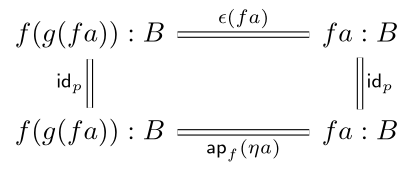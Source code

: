 <?xml version="1.0"?>
<!DOCTYPE ipe SYSTEM "ipe.dtd">
<ipe version="70212" creator="Ipe 7.2.12">
<info created="D:20191027124159" modified="D:20191028091836"/>
<preamble>
\usepackage{ifxetex}
\ifxetex
  \usepackage{unicode-math}
  \setmonofont[Mapping=tex-text]{PragmataPro Mono Liga}
  \defaultfontfeatures{Ligatures=TeX}
\else
  \usepackage[utf8]{inputenc}
  \usepackage{amssymb}
\fi

\usepackage{color,xcolor,graphicx,overpic}

\definecolor{obj1}{rgb}{.88,, .93,, .96}
\definecolor{obj2}{rgb}{.62,, .74,, .85}
\definecolor{obj3}{rgb}{.53,, .34, .65}

\definecolor{green}{rgb}{0, 1, 0}
\definecolor{blue}{rgb}{0, 0, 1}
\definecolor{yellow}{rgb}{1, 1, 0}
\definecolor{orange}{rgb}{1, 0.647, 0}
\definecolor{gold}{rgb}{1, 0.843, 0}
\definecolor{purple}{rgb}{0.627, 0.125, 0.941}
\definecolor{gray}{rgb}{0.745, 0.745, 0.745}
\definecolor{brown}{rgb}{0.647, 0.165, 0.165}
\definecolor{navy}{rgb}{0, 0, 0.502}
\definecolor{pink}{rgb}{1, 0.753, 0.796}
\definecolor{seagreen}{rgb}{0.18, 0.545, 0.341}
\definecolor{turquoise}{rgb}{0.251, 0.878, 0.816}
\definecolor{violet}{rgb}{0.933, 0.51, 0.933}
\definecolor{darkblue}{rgb}{0, 0, 0.545}
\definecolor{darkcyan}{rgb}{0, 0.545, 0.545}
\definecolor{darkgray}{rgb}{0.663, 0.663, 0.663}
\definecolor{darkgreen}{rgb}{0, 0.392, 0}
\definecolor{darkmagenta}{rgb}{0.545, 0, 0.545}
\definecolor{darkorange}{rgb}{1, 0.549, 0}
\definecolor{darkred}{rgb}{0.545, 0, 0}
\definecolor{lightblue}{rgb}{0.678, 0.847, 0.902}
\definecolor{lightcyan}{rgb}{0.878, 1, 1}
\definecolor{lightgray}{rgb}{0.827, 0.827, 0.827}
\definecolor{lightgreen}{rgb}{0.565, 0.933, 0.565}
\definecolor{lightyellow}{rgb}{1, 1, 0.878}

% -- MACROS

\newcommand{\id}{\operatorname{id}}
\newcommand{\comp}{\mathrel{\circ}}
\newcommand{\Agda}[0]{\textsf{Agda}}
\newcommand{\HoTT}[0]{\textsf{HoTT}}
\newcommand{\coe}{\operatorname{coe}}
\newcommand{\ap}{\operatorname{ap}}
\newcommand{\pr}{\operatorname{pr}}
\newcommand{\trunc}[1]{\left\| #1 \right\|}
\newcommand{\bracket}[1]{\left( #1 \right)}
\newcommand{\UU}{\mathcal{U}}
\newcommand{\VV}{\mathcal{V}}
\newcommand{\ttt}{\star}
\newcommand{\Empty}{\mathbf{0}}
\newcommand{\unit}{\mathbf{1}}
\newcommand{\bool}{\mathbf{2}}
\newcommand{\inl}{{\operatorname{inl}}}
\newcommand{\inr}{{\operatorname{inr}}}
\newcommand{\idfunc}[1][]{\operatorname{id}_{#1}}
\newcommand{\flip}{\operatorname{flip}}
\newcommand{\N}{\mathbb{N}}
\renewcommand{\equiv}{\simeq}
\newcommand{\Aut}{\mathsf{Aut}}
\newcommand{\LEM}{\ensuremath{\operatorname{LEM}}}
\newcommand{\DNE}{\ensuremath{\operatorname{DNE}}}

\newcommand{\Type}{\ensuremath{\mathsf{Type}}}
\newcommand{\Fin}[1]{\ensuremath{\mathsf{Fin}_{#1}}}
\newcommand{\Hom}[2]{\ensuremath{\mathsf{Hom}~{#1}~{#2}}}

\newcommand{\Set}{\operatorname{Set}}
\newcommand{\Path}{\ensuremath{\mathsf{Path}}}
\newcommand{\PathOver}{\operatorname{PathOver}}
\newcommand{\refl}{\operatorname{refl}}
\newcommand{\true}{\operatorname{true}}
\newcommand{\false}{\operatorname{false}}
\newcommand{\sym}{\operatorname{sym}}
\newcommand{\fun}{\operatorname{fun}}
\newcommand{\ind}{\operatorname{ind}}
\newcommand{\rec}{\operatorname{rec}}
\newcommand{\isSet}[1]{\ensuremath{\mathsf{isSet}(#1)}}
\newcommand{\isContr}[1]{\ensuremath{\mathsf{isContr}(#1)}}
\newcommand{\isProp}[1]{\ensuremath{\mathsf{isProp}(#1)}}
\newcommand{\tr}[3]{\ensuremath{\mathsf{tr}^{#1}(#2,#3)}}
\newcommand{\trdos}[5]{\ensuremath{\mathsf{tr}_{2}^{#1,#2}(#3,#4,#5)}}
\newcommand{\transport}{\operatorname{trans}}

\newcommand{\Graph}{\ensuremath{\texttt{Graph}}}
\newcommand{\A}{\ensuremath{\texttt{A}}}
\newcommand{\R}{\ensuremath{\texttt{R}}}
\newcommand{\Cn}{\ensuremath{\texttt{C}_{n}}}
\newcommand{\Walk}{\ensuremath{\texttt{Walk}}}
\newcommand{\Planar}{\ensuremath{\texttt{Planar}}}
\newcommand{\CombinatorialEmbedding}{\ensuremath{\texttt{CombinatorialEmbedding}}}
\newcommand{\RotationSystem}{\ensuremath{\texttt{RotationSystem}}}
\newcommand{\Embedding}{\ensuremath{\texttt{Embedding}}}
\newcommand{\CyclicOrder}{\ensuremath{\texttt{CyclicOrder}}}
\newcommand{\CyclicGraph}{\ensuremath{\texttt{CyclicGraph}}}
\newcommand{\Spherical}{\ensuremath{\texttt{Spherical}}}
\newcommand{\Face}{\ensuremath{\texttt{Face}}}
\newcommand{\Star}{\ensuremath{\mathtt{Star}}}
\newcommand{\RS}{\ensuremath{\mathsf{R}}}
\newcommand{\isPlanar}{\operatorname{isPlanar}}
\newcommand{\Iso}[2]{\ensuremath{#1\simeq_{\texttt{Iso}}#2}}
\newcommand{\Node}{\ensuremath{\texttt{N}}}
\newcommand{\Edge}{\ensuremath{\texttt{E}}}
\newcommand{\EdgeIsProp}{\ensuremath{\mathsf{EdgeIsProp}}}
\newcommand{\NodeIsSet}{\ensuremath{\mathsf{NodeIsSet}}}

% =================================================================


\usepackage[all]{xy}
\usepackage{pgfplots,tikz}
\pgfplotsset{compat=newest}
\usepackage{tikz-cd}

\usetikzlibrary{decorations.markings,decorations.pathreplacing,matrix,arrows,chains,positioning,scopes}
</preamble>
<ipestyle name="basic">
<symbol name="arrow/arc(spx)">
<path stroke="sym-stroke" fill="sym-stroke" pen="sym-pen">
0 0 m
-1 0.333 l
-1 -0.333 l
h
</path>
</symbol>
<symbol name="arrow/farc(spx)">
<path stroke="sym-stroke" fill="white" pen="sym-pen">
0 0 m
-1 0.333 l
-1 -0.333 l
h
</path>
</symbol>
<symbol name="arrow/ptarc(spx)">
<path stroke="sym-stroke" fill="sym-stroke" pen="sym-pen">
0 0 m
-1 0.333 l
-0.8 0 l
-1 -0.333 l
h
</path>
</symbol>
<symbol name="arrow/fptarc(spx)">
<path stroke="sym-stroke" fill="white" pen="sym-pen">
0 0 m
-1 0.333 l
-0.8 0 l
-1 -0.333 l
h
</path>
</symbol>
<symbol name="mark/circle(sx)" transformations="translations">
<path fill="sym-stroke">
0.6 0 0 0.6 0 0 e
0.4 0 0 0.4 0 0 e
</path>
</symbol>
<symbol name="mark/disk(sx)" transformations="translations">
<path fill="sym-stroke">
0.6 0 0 0.6 0 0 e
</path>
</symbol>
<symbol name="mark/fdisk(sfx)" transformations="translations">
<group>
<path fill="sym-fill">
0.5 0 0 0.5 0 0 e
</path>
<path fill="sym-stroke" fillrule="eofill">
0.6 0 0 0.6 0 0 e
0.4 0 0 0.4 0 0 e
</path>
</group>
</symbol>
<symbol name="mark/box(sx)" transformations="translations">
<path fill="sym-stroke" fillrule="eofill">
-0.6 -0.6 m
0.6 -0.6 l
0.6 0.6 l
-0.6 0.6 l
h
-0.4 -0.4 m
0.4 -0.4 l
0.4 0.4 l
-0.4 0.4 l
h
</path>
</symbol>
<symbol name="mark/square(sx)" transformations="translations">
<path fill="sym-stroke">
-0.6 -0.6 m
0.6 -0.6 l
0.6 0.6 l
-0.6 0.6 l
h
</path>
</symbol>
<symbol name="mark/fsquare(sfx)" transformations="translations">
<group>
<path fill="sym-fill">
-0.5 -0.5 m
0.5 -0.5 l
0.5 0.5 l
-0.5 0.5 l
h
</path>
<path fill="sym-stroke" fillrule="eofill">
-0.6 -0.6 m
0.6 -0.6 l
0.6 0.6 l
-0.6 0.6 l
h
-0.4 -0.4 m
0.4 -0.4 l
0.4 0.4 l
-0.4 0.4 l
h
</path>
</group>
</symbol>
<symbol name="mark/cross(sx)" transformations="translations">
<group>
<path fill="sym-stroke">
-0.43 -0.57 m
0.57 0.43 l
0.43 0.57 l
-0.57 -0.43 l
h
</path>
<path fill="sym-stroke">
-0.43 0.57 m
0.57 -0.43 l
0.43 -0.57 l
-0.57 0.43 l
h
</path>
</group>
</symbol>
<symbol name="arrow/fnormal(spx)">
<path stroke="sym-stroke" fill="white" pen="sym-pen">
0 0 m
-1 0.333 l
-1 -0.333 l
h
</path>
</symbol>
<symbol name="arrow/pointed(spx)">
<path stroke="sym-stroke" fill="sym-stroke" pen="sym-pen">
0 0 m
-1 0.333 l
-0.8 0 l
-1 -0.333 l
h
</path>
</symbol>
<symbol name="arrow/fpointed(spx)">
<path stroke="sym-stroke" fill="white" pen="sym-pen">
0 0 m
-1 0.333 l
-0.8 0 l
-1 -0.333 l
h
</path>
</symbol>
<symbol name="arrow/linear(spx)">
<path stroke="sym-stroke" pen="sym-pen">
-1 0.333 m
0 0 l
-1 -0.333 l
</path>
</symbol>
<symbol name="arrow/fdouble(spx)">
<path stroke="sym-stroke" fill="white" pen="sym-pen">
0 0 m
-1 0.333 l
-1 -0.333 l
h
-1 0 m
-2 0.333 l
-2 -0.333 l
h
</path>
</symbol>
<symbol name="arrow/double(spx)">
<path stroke="sym-stroke" fill="sym-stroke" pen="sym-pen">
0 0 m
-1 0.333 l
-1 -0.333 l
h
-1 0 m
-2 0.333 l
-2 -0.333 l
h
</path>
</symbol>
<pen name="heavier" value="0.8"/>
<pen name="fat" value="1.2"/>
<pen name="ultrafat" value="2"/>
<symbolsize name="large" value="5"/>
<symbolsize name="small" value="2"/>
<symbolsize name="tiny" value="1.1"/>
<arrowsize name="large" value="10"/>
<arrowsize name="small" value="5"/>
<arrowsize name="tiny" value="3"/>
<color name="red" value="1 0 0"/>
<color name="green" value="0 1 0"/>
<color name="blue" value="0 0 1"/>
<color name="yellow" value="1 1 0"/>
<color name="orange" value="1 0.647 0"/>
<color name="gold" value="1 0.843 0"/>
<color name="purple" value="0.627 0.125 0.941"/>
<color name="gray" value="0.745"/>
<color name="brown" value="0.647 0.165 0.165"/>
<color name="navy" value="0 0 0.502"/>
<color name="pink" value="1 0.753 0.796"/>
<color name="seagreen" value="0.18 0.545 0.341"/>
<color name="turquoise" value="0.251 0.878 0.816"/>
<color name="violet" value="0.933 0.51 0.933"/>
<color name="darkblue" value="0 0 0.545"/>
<color name="darkcyan" value="0 0.545 0.545"/>
<color name="darkgray" value="0.663"/>
<color name="darkgreen" value="0 0.392 0"/>
<color name="darkmagenta" value="0.545 0 0.545"/>
<color name="darkorange" value="1 0.549 0"/>
<color name="darkred" value="0.545 0 0"/>
<color name="lightblue" value="0.678 0.847 0.902"/>
<color name="lightcyan" value="0.878 1 1"/>
<color name="lightgray" value="0.827"/>
<color name="lightgreen" value="0.565 0.933 0.565"/>
<color name="lightyellow" value="1 1 0.878"/>
<dashstyle name="dashed" value="[4] 0"/>
<dashstyle name="dotted" value="[1 3] 0"/>
<dashstyle name="dash dotted" value="[4 2 1 2] 0"/>
<dashstyle name="dash dot dotted" value="[4 2 1 2 1 2] 0"/>
<textsize name="large" value="\large"/>
<textsize name="Large" value="\Large"/>
<textsize name="LARGE" value="\LARGE"/>
<textsize name="huge" value="\huge"/>
<textsize name="Huge" value="\Huge"/>
<textsize name="small" value="\small"/>
<textsize name="footnote" value="\footnotesize"/>
<textsize name="tiny" value="\tiny"/>
<textstyle name="center" begin="\begin{center}" end="\end{center}"/>
<textstyle name="itemize" begin="\begin{itemize}" end="\end{itemize}"/>
<textstyle name="item" begin="\begin{itemize}\item{}" end="\end{itemize}"/>
<gridsize name="4 pts" value="4"/>
<gridsize name="8 pts (~3 mm)" value="8"/>
<gridsize name="16 pts (~6 mm)" value="16"/>
<gridsize name="32 pts (~12 mm)" value="32"/>
<gridsize name="10 pts (~3.5 mm)" value="10"/>
<gridsize name="20 pts (~7 mm)" value="20"/>
<gridsize name="14 pts (~5 mm)" value="14"/>
<gridsize name="28 pts (~10 mm)" value="28"/>
<gridsize name="56 pts (~20 mm)" value="56"/>
<anglesize name="90 deg" value="90"/>
<anglesize name="60 deg" value="60"/>
<anglesize name="45 deg" value="45"/>
<anglesize name="30 deg" value="30"/>
<anglesize name="22.5 deg" value="22.5"/>
<opacity name="10%" value="0.1"/>
<opacity name="30%" value="0.3"/>
<opacity name="50%" value="0.5"/>
<opacity name="75%" value="0.75"/>
<tiling name="falling" angle="-60" step="4" width="1"/>
<tiling name="rising" angle="30" step="4" width="1"/>
</ipestyle>
<page>
<layer name="alpha"/>
<view layers="alpha" active="alpha"/>
<text layer="alpha" transformations="translations" pos="128 736" stroke="black" type="label" width="146.685" height="29.022" depth="30.17" valign="baseline" style="math">\begin{tikzcd}
f(g(fa)):B \arrow[d, &quot;\mathsf{id}_p&quot;&apos;, no head, equal] \arrow[rr, &quot;\epsilon(fa)&quot;, no head, equal] &amp;  &amp; fa:B \arrow[d, &quot;\mathsf{id}_{p}&quot;, no head, equal] \\
f(g(fa)):B \arrow[rr, &quot;\mathsf{ap}_{f}(\eta a)&quot;&apos;, no head, equal]                            &amp;  &amp; fa:B                          
\end{tikzcd}</text>
</page>
</ipe>
